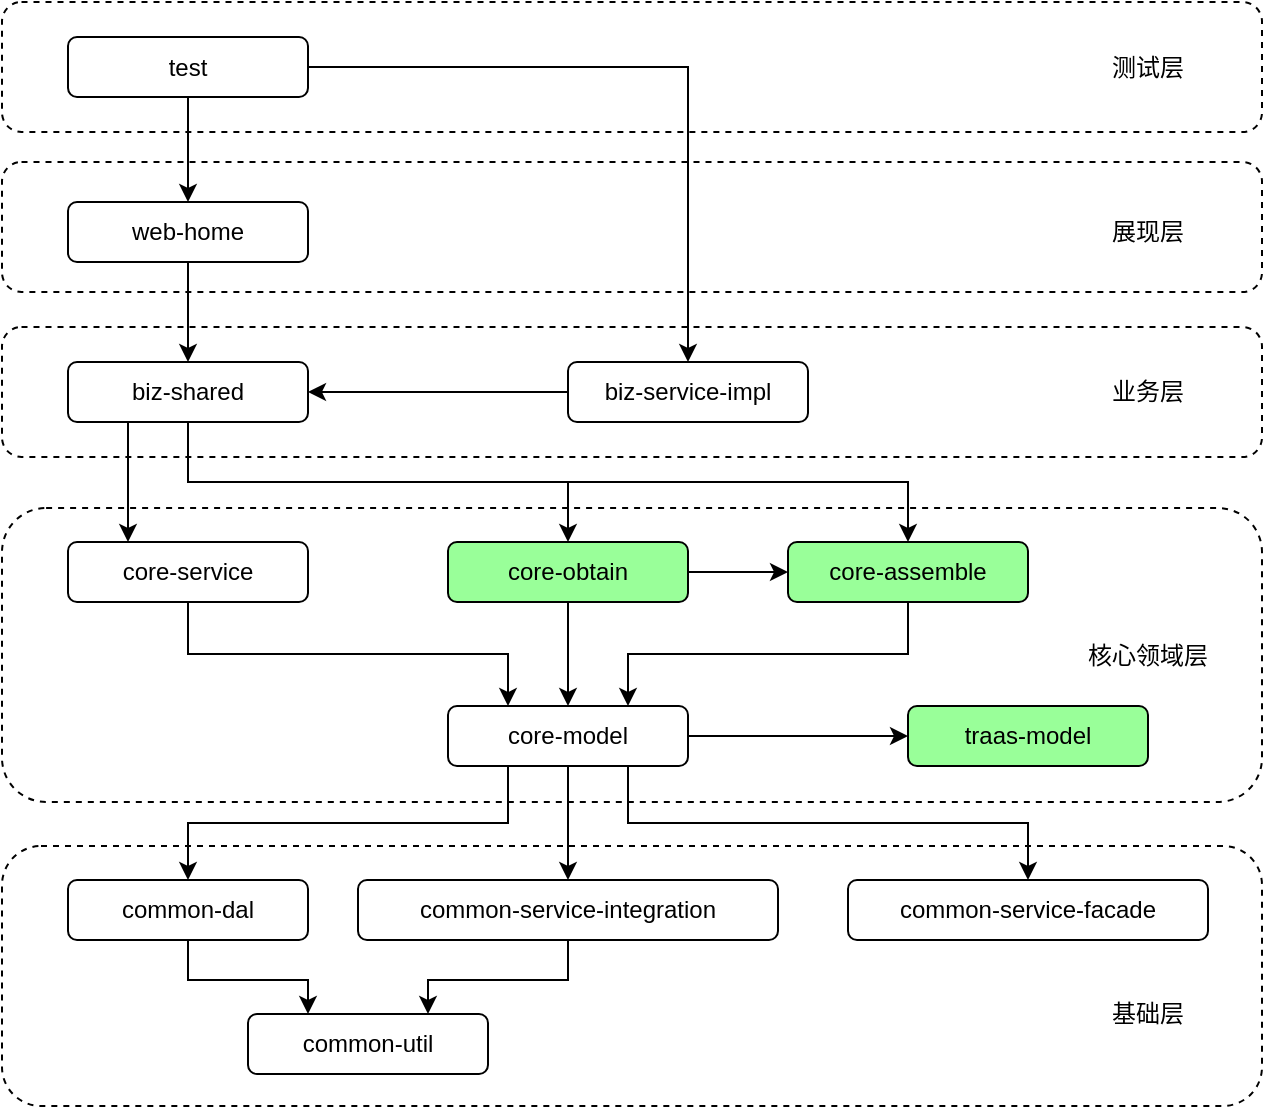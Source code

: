 <mxfile version="11.3.0" type="github" pages="1"><diagram id="48XdXC2E7AH9c7GfuGya" name="Page-1"><mxGraphModel dx="1186" dy="740" grid="1" gridSize="10" guides="1" tooltips="1" connect="1" arrows="1" fold="1" page="1" pageScale="1" pageWidth="827" pageHeight="1169" math="0" shadow="0"><root><mxCell id="0"/><mxCell id="1" parent="0"/><mxCell id="_y4aKM9603EoVX9c7qnj-34" value="" style="rounded=1;whiteSpace=wrap;html=1;dashed=1;" parent="1" vertex="1"><mxGeometry x="98" y="352.5" width="630" height="65" as="geometry"/></mxCell><mxCell id="_y4aKM9603EoVX9c7qnj-33" value="" style="rounded=1;whiteSpace=wrap;html=1;dashed=1;" parent="1" vertex="1"><mxGeometry x="98" y="270" width="630" height="65" as="geometry"/></mxCell><mxCell id="_y4aKM9603EoVX9c7qnj-35" value="" style="rounded=1;whiteSpace=wrap;html=1;dashed=1;" parent="1" vertex="1"><mxGeometry x="98" y="443" width="630" height="147" as="geometry"/></mxCell><mxCell id="_y4aKM9603EoVX9c7qnj-36" value="" style="rounded=1;whiteSpace=wrap;html=1;dashed=1;" parent="1" vertex="1"><mxGeometry x="98" y="612" width="630" height="130" as="geometry"/></mxCell><mxCell id="_y4aKM9603EoVX9c7qnj-31" value="" style="rounded=1;whiteSpace=wrap;html=1;dashed=1;" parent="1" vertex="1"><mxGeometry x="98" y="190" width="630" height="65" as="geometry"/></mxCell><mxCell id="_y4aKM9603EoVX9c7qnj-14" style="edgeStyle=orthogonalEdgeStyle;rounded=0;orthogonalLoop=1;jettySize=auto;html=1;exitX=0.5;exitY=1;exitDx=0;exitDy=0;" parent="1" source="_y4aKM9603EoVX9c7qnj-1" target="_y4aKM9603EoVX9c7qnj-2" edge="1"><mxGeometry relative="1" as="geometry"/></mxCell><mxCell id="_y4aKM9603EoVX9c7qnj-17" style="edgeStyle=orthogonalEdgeStyle;rounded=0;orthogonalLoop=1;jettySize=auto;html=1;exitX=1;exitY=0.5;exitDx=0;exitDy=0;entryX=0.5;entryY=0;entryDx=0;entryDy=0;" parent="1" source="_y4aKM9603EoVX9c7qnj-1" target="_y4aKM9603EoVX9c7qnj-4" edge="1"><mxGeometry relative="1" as="geometry"/></mxCell><mxCell id="_y4aKM9603EoVX9c7qnj-1" value="test" style="rounded=1;whiteSpace=wrap;html=1;" parent="1" vertex="1"><mxGeometry x="131" y="207.5" width="120" height="30" as="geometry"/></mxCell><mxCell id="_y4aKM9603EoVX9c7qnj-15" style="edgeStyle=orthogonalEdgeStyle;rounded=0;orthogonalLoop=1;jettySize=auto;html=1;exitX=0.5;exitY=1;exitDx=0;exitDy=0;" parent="1" source="_y4aKM9603EoVX9c7qnj-2" target="_y4aKM9603EoVX9c7qnj-3" edge="1"><mxGeometry relative="1" as="geometry"/></mxCell><mxCell id="_y4aKM9603EoVX9c7qnj-2" value="web-home" style="rounded=1;whiteSpace=wrap;html=1;" parent="1" vertex="1"><mxGeometry x="131" y="290" width="120" height="30" as="geometry"/></mxCell><mxCell id="_y4aKM9603EoVX9c7qnj-19" style="edgeStyle=orthogonalEdgeStyle;rounded=0;orthogonalLoop=1;jettySize=auto;html=1;exitX=0.5;exitY=1;exitDx=0;exitDy=0;entryX=0.5;entryY=0;entryDx=0;entryDy=0;" parent="1" source="_y4aKM9603EoVX9c7qnj-3" target="_y4aKM9603EoVX9c7qnj-6" edge="1"><mxGeometry relative="1" as="geometry"/></mxCell><mxCell id="GoD-yJreQIVnHFf794Ll-1" style="edgeStyle=orthogonalEdgeStyle;rounded=0;orthogonalLoop=1;jettySize=auto;html=1;exitX=0.25;exitY=1;exitDx=0;exitDy=0;entryX=0.25;entryY=0;entryDx=0;entryDy=0;" edge="1" parent="1" source="_y4aKM9603EoVX9c7qnj-3" target="_y4aKM9603EoVX9c7qnj-5"><mxGeometry relative="1" as="geometry"/></mxCell><mxCell id="GoD-yJreQIVnHFf794Ll-2" style="edgeStyle=orthogonalEdgeStyle;rounded=0;orthogonalLoop=1;jettySize=auto;html=1;exitX=0.5;exitY=1;exitDx=0;exitDy=0;entryX=0.5;entryY=0;entryDx=0;entryDy=0;" edge="1" parent="1" source="_y4aKM9603EoVX9c7qnj-3" target="_y4aKM9603EoVX9c7qnj-7"><mxGeometry relative="1" as="geometry"/></mxCell><mxCell id="_y4aKM9603EoVX9c7qnj-3" value="biz-shared" style="rounded=1;whiteSpace=wrap;html=1;" parent="1" vertex="1"><mxGeometry x="131" y="370" width="120" height="30" as="geometry"/></mxCell><mxCell id="_y4aKM9603EoVX9c7qnj-16" style="edgeStyle=orthogonalEdgeStyle;rounded=0;orthogonalLoop=1;jettySize=auto;html=1;exitX=0;exitY=0.5;exitDx=0;exitDy=0;entryX=1;entryY=0.5;entryDx=0;entryDy=0;" parent="1" source="_y4aKM9603EoVX9c7qnj-4" target="_y4aKM9603EoVX9c7qnj-3" edge="1"><mxGeometry relative="1" as="geometry"/></mxCell><mxCell id="_y4aKM9603EoVX9c7qnj-4" value="biz-service-impl" style="rounded=1;whiteSpace=wrap;html=1;" parent="1" vertex="1"><mxGeometry x="381" y="370" width="120" height="30" as="geometry"/></mxCell><mxCell id="_y4aKM9603EoVX9c7qnj-30" style="edgeStyle=orthogonalEdgeStyle;rounded=0;orthogonalLoop=1;jettySize=auto;html=1;exitX=0.5;exitY=1;exitDx=0;exitDy=0;entryX=0.25;entryY=0;entryDx=0;entryDy=0;" parent="1" source="_y4aKM9603EoVX9c7qnj-5" target="_y4aKM9603EoVX9c7qnj-8" edge="1"><mxGeometry relative="1" as="geometry"/></mxCell><mxCell id="_y4aKM9603EoVX9c7qnj-5" value="core-service" style="rounded=1;whiteSpace=wrap;html=1;" parent="1" vertex="1"><mxGeometry x="131" y="460" width="120" height="30" as="geometry"/></mxCell><mxCell id="_y4aKM9603EoVX9c7qnj-20" style="edgeStyle=orthogonalEdgeStyle;rounded=0;orthogonalLoop=1;jettySize=auto;html=1;exitX=1;exitY=0.5;exitDx=0;exitDy=0;entryX=0;entryY=0.5;entryDx=0;entryDy=0;" parent="1" source="_y4aKM9603EoVX9c7qnj-6" target="_y4aKM9603EoVX9c7qnj-7" edge="1"><mxGeometry relative="1" as="geometry"/></mxCell><mxCell id="_y4aKM9603EoVX9c7qnj-21" style="edgeStyle=orthogonalEdgeStyle;rounded=0;orthogonalLoop=1;jettySize=auto;html=1;exitX=0.5;exitY=1;exitDx=0;exitDy=0;entryX=0.5;entryY=0;entryDx=0;entryDy=0;" parent="1" source="_y4aKM9603EoVX9c7qnj-6" target="_y4aKM9603EoVX9c7qnj-8" edge="1"><mxGeometry relative="1" as="geometry"/></mxCell><mxCell id="_y4aKM9603EoVX9c7qnj-6" value="core-obtain" style="rounded=1;whiteSpace=wrap;html=1;fillColor=#99FF99;" parent="1" vertex="1"><mxGeometry x="321" y="460" width="120" height="30" as="geometry"/></mxCell><mxCell id="_y4aKM9603EoVX9c7qnj-22" style="edgeStyle=orthogonalEdgeStyle;rounded=0;orthogonalLoop=1;jettySize=auto;html=1;exitX=0.5;exitY=1;exitDx=0;exitDy=0;entryX=0.75;entryY=0;entryDx=0;entryDy=0;" parent="1" source="_y4aKM9603EoVX9c7qnj-7" target="_y4aKM9603EoVX9c7qnj-8" edge="1"><mxGeometry relative="1" as="geometry"/></mxCell><mxCell id="_y4aKM9603EoVX9c7qnj-7" value="core-assemble" style="rounded=1;whiteSpace=wrap;html=1;fillColor=#99FF99;" parent="1" vertex="1"><mxGeometry x="491" y="460" width="120" height="30" as="geometry"/></mxCell><mxCell id="_y4aKM9603EoVX9c7qnj-23" style="edgeStyle=orthogonalEdgeStyle;rounded=0;orthogonalLoop=1;jettySize=auto;html=1;exitX=1;exitY=0.5;exitDx=0;exitDy=0;entryX=0;entryY=0.5;entryDx=0;entryDy=0;" parent="1" source="_y4aKM9603EoVX9c7qnj-8" target="_y4aKM9603EoVX9c7qnj-9" edge="1"><mxGeometry relative="1" as="geometry"/></mxCell><mxCell id="_y4aKM9603EoVX9c7qnj-25" style="edgeStyle=orthogonalEdgeStyle;rounded=0;orthogonalLoop=1;jettySize=auto;html=1;exitX=0.25;exitY=1;exitDx=0;exitDy=0;entryX=0.5;entryY=0;entryDx=0;entryDy=0;" parent="1" source="_y4aKM9603EoVX9c7qnj-8" target="_y4aKM9603EoVX9c7qnj-10" edge="1"><mxGeometry relative="1" as="geometry"/></mxCell><mxCell id="_y4aKM9603EoVX9c7qnj-26" style="edgeStyle=orthogonalEdgeStyle;rounded=0;orthogonalLoop=1;jettySize=auto;html=1;exitX=0.5;exitY=1;exitDx=0;exitDy=0;entryX=0.5;entryY=0;entryDx=0;entryDy=0;" parent="1" source="_y4aKM9603EoVX9c7qnj-8" target="_y4aKM9603EoVX9c7qnj-11" edge="1"><mxGeometry relative="1" as="geometry"/></mxCell><mxCell id="_y4aKM9603EoVX9c7qnj-27" style="edgeStyle=orthogonalEdgeStyle;rounded=0;orthogonalLoop=1;jettySize=auto;html=1;exitX=0.75;exitY=1;exitDx=0;exitDy=0;entryX=0.5;entryY=0;entryDx=0;entryDy=0;" parent="1" source="_y4aKM9603EoVX9c7qnj-8" target="_y4aKM9603EoVX9c7qnj-12" edge="1"><mxGeometry relative="1" as="geometry"/></mxCell><mxCell id="_y4aKM9603EoVX9c7qnj-8" value="core-model" style="rounded=1;whiteSpace=wrap;html=1;" parent="1" vertex="1"><mxGeometry x="321" y="542" width="120" height="30" as="geometry"/></mxCell><mxCell id="_y4aKM9603EoVX9c7qnj-9" value="traas-model" style="rounded=1;whiteSpace=wrap;html=1;fillColor=#99FF99;" parent="1" vertex="1"><mxGeometry x="551" y="542" width="120" height="30" as="geometry"/></mxCell><mxCell id="_y4aKM9603EoVX9c7qnj-28" style="edgeStyle=orthogonalEdgeStyle;rounded=0;orthogonalLoop=1;jettySize=auto;html=1;exitX=0.5;exitY=1;exitDx=0;exitDy=0;entryX=0.25;entryY=0;entryDx=0;entryDy=0;" parent="1" source="_y4aKM9603EoVX9c7qnj-10" target="_y4aKM9603EoVX9c7qnj-13" edge="1"><mxGeometry relative="1" as="geometry"/></mxCell><mxCell id="_y4aKM9603EoVX9c7qnj-10" value="common-dal" style="rounded=1;whiteSpace=wrap;html=1;" parent="1" vertex="1"><mxGeometry x="131" y="629" width="120" height="30" as="geometry"/></mxCell><mxCell id="_y4aKM9603EoVX9c7qnj-29" style="edgeStyle=orthogonalEdgeStyle;rounded=0;orthogonalLoop=1;jettySize=auto;html=1;exitX=0.5;exitY=1;exitDx=0;exitDy=0;entryX=0.75;entryY=0;entryDx=0;entryDy=0;" parent="1" source="_y4aKM9603EoVX9c7qnj-11" target="_y4aKM9603EoVX9c7qnj-13" edge="1"><mxGeometry relative="1" as="geometry"><mxPoint x="161" y="739" as="targetPoint"/></mxGeometry></mxCell><mxCell id="_y4aKM9603EoVX9c7qnj-11" value="common-service-integration" style="rounded=1;whiteSpace=wrap;html=1;" parent="1" vertex="1"><mxGeometry x="276" y="629" width="210" height="30" as="geometry"/></mxCell><mxCell id="_y4aKM9603EoVX9c7qnj-12" value="common-service-facade" style="rounded=1;whiteSpace=wrap;html=1;" parent="1" vertex="1"><mxGeometry x="521" y="629" width="180" height="30" as="geometry"/></mxCell><mxCell id="_y4aKM9603EoVX9c7qnj-13" value="common-util" style="rounded=1;whiteSpace=wrap;html=1;" parent="1" vertex="1"><mxGeometry x="221" y="696" width="120" height="30" as="geometry"/></mxCell><mxCell id="_y4aKM9603EoVX9c7qnj-37" value="测试层" style="text;html=1;strokeColor=none;fillColor=none;align=center;verticalAlign=middle;whiteSpace=wrap;rounded=0;dashed=1;" parent="1" vertex="1"><mxGeometry x="631" y="212.5" width="80" height="20" as="geometry"/></mxCell><mxCell id="_y4aKM9603EoVX9c7qnj-38" value="展现层" style="text;html=1;strokeColor=none;fillColor=none;align=center;verticalAlign=middle;whiteSpace=wrap;rounded=0;dashed=1;" parent="1" vertex="1"><mxGeometry x="631" y="295" width="80" height="20" as="geometry"/></mxCell><mxCell id="_y4aKM9603EoVX9c7qnj-39" value="业务层" style="text;html=1;strokeColor=none;fillColor=none;align=center;verticalAlign=middle;whiteSpace=wrap;rounded=0;dashed=1;" parent="1" vertex="1"><mxGeometry x="631" y="375" width="80" height="20" as="geometry"/></mxCell><mxCell id="_y4aKM9603EoVX9c7qnj-40" value="核心领域层" style="text;html=1;strokeColor=none;fillColor=none;align=center;verticalAlign=middle;whiteSpace=wrap;rounded=0;dashed=1;" parent="1" vertex="1"><mxGeometry x="631" y="506.5" width="80" height="20" as="geometry"/></mxCell><mxCell id="_y4aKM9603EoVX9c7qnj-41" value="基础层" style="text;html=1;resizable=0;points=[];autosize=1;align=left;verticalAlign=top;spacingTop=-4;" parent="1" vertex="1"><mxGeometry x="651" y="686" width="50" height="20" as="geometry"/></mxCell></root></mxGraphModel></diagram></mxfile>